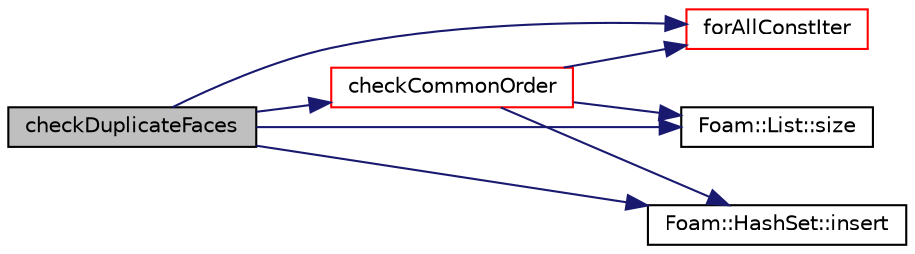 digraph "checkDuplicateFaces"
{
  bgcolor="transparent";
  edge [fontname="Helvetica",fontsize="10",labelfontname="Helvetica",labelfontsize="10"];
  node [fontname="Helvetica",fontsize="10",shape=record];
  rankdir="LR";
  Node8652 [label="checkDuplicateFaces",height=0.2,width=0.4,color="black", fillcolor="grey75", style="filled", fontcolor="black"];
  Node8652 -> Node8653 [color="midnightblue",fontsize="10",style="solid",fontname="Helvetica"];
  Node8653 [label="checkCommonOrder",height=0.2,width=0.4,color="red",URL="$a28685.html#a540f3675abed771df34a79a8998133d2",tooltip="Check that shared points are in consecutive order. "];
  Node8653 -> Node8654 [color="midnightblue",fontsize="10",style="solid",fontname="Helvetica"];
  Node8654 [label="forAllConstIter",height=0.2,width=0.4,color="red",URL="$a39311.html#ae21e2836509b0fa7f7cedf6493b11b09"];
  Node8653 -> Node8752 [color="midnightblue",fontsize="10",style="solid",fontname="Helvetica"];
  Node8752 [label="Foam::List::size",height=0.2,width=0.4,color="black",URL="$a26833.html#a8a5f6fa29bd4b500caf186f60245b384",tooltip="Override size to be inconsistent with allocated storage. "];
  Node8653 -> Node8954 [color="midnightblue",fontsize="10",style="solid",fontname="Helvetica"];
  Node8954 [label="Foam::HashSet::insert",height=0.2,width=0.4,color="black",URL="$a26829.html#a49f0753d9652681fc3a81f59951a0ad7",tooltip="Insert a new entry. "];
  Node8652 -> Node8654 [color="midnightblue",fontsize="10",style="solid",fontname="Helvetica"];
  Node8652 -> Node8954 [color="midnightblue",fontsize="10",style="solid",fontname="Helvetica"];
  Node8652 -> Node8752 [color="midnightblue",fontsize="10",style="solid",fontname="Helvetica"];
}
